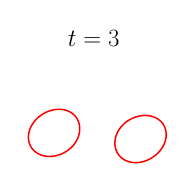 \begin{tikzpicture}[scale=0.36]

\begin{axis}[
  xmin = -6,
  xmax = 2,
  ymin = -2,
  ymax = 2,
  axis equal = true,
  hide axis,
  title = {\Huge$t=3$}
  ]

\addplot [mark=none,red,line width=1.5] table{
-2.586e+00 4.943e-01
-2.606e+00 5.815e-01
-2.636e+00 6.662e-01
-2.676e+00 7.476e-01
-2.727e+00 8.245e-01
-2.787e+00 8.958e-01
-2.857e+00 9.601e-01
-2.936e+00 1.016e+00
-3.022e+00 1.063e+00
-3.116e+00 1.1e+00
-3.215e+00 1.127e+00
-3.318e+00 1.143e+00
-3.423e+00 1.149e+00
-3.53e+00 1.144e+00
-3.637e+00 1.13e+00
-3.743e+00 1.105e+00
-3.847e+00 1.072e+00
-3.947e+00 1.031e+00
-4.044e+00 9.817e-01
-4.136e+00 9.254e-01
-4.223e+00 8.628e-01
-4.304e+00 7.945e-01
-4.378e+00 7.213e-01
-4.445e+00 6.437e-01
-4.504e+00 5.626e-01
-4.556e+00 4.785e-01
-4.599e+00 3.92e-01
-4.634e+00 3.037e-01
-4.661e+00 2.142e-01
-4.679e+00 1.241e-01
-4.687e+00 3.374e-02
-4.686e+00 -5.618e-02
-4.676e+00 -1.451e-01
-4.655e+00 -2.322e-01
-4.624e+00 -3.167e-01
-4.583e+00 -3.975e-01
-4.532e+00 -4.737e-01
-4.47e+00 -5.439e-01
-4.399e+00 -6.071e-01
-4.32e+00 -6.622e-01
-4.232e+00 -7.084e-01
-4.139e+00 -7.451e-01
-4.04e+00 -7.717e-01
-3.937e+00 -7.882e-01
-3.831e+00 -7.945e-01
-3.724e+00 -7.908e-01
-3.617e+00 -7.773e-01
-3.511e+00 -7.545e-01
-3.407e+00 -7.227e-01
-3.306e+00 -6.824e-01
-3.208e+00 -6.343e-01
-3.116e+00 -5.788e-01
-3.029e+00 -5.168e-01
-2.948e+00 -4.487e-01
-2.874e+00 -3.754e-01
-2.808e+00 -2.975e-01
-2.749e+00 -2.158e-01
-2.698e+00 -1.311e-01
-2.656e+00 -4.4e-02
-2.622e+00 4.48e-02
-2.597e+00 1.347e-01
-2.581e+00 2.251e-01
-2.574e+00 3.155e-01
-2.575e+00 4.054e-01
-2.586e+00 4.943e-01
};

\addplot [mark=none,red,line width=1.5] table{
9.755e-01 2.451e-01
9.549e-01 3.322e-01
9.241e-01 4.167e-01
8.83e-01 4.975e-01
8.316e-01 5.737e-01
7.701e-01 6.439e-01
6.992e-01 7.071e-01
6.196e-01 7.622e-01
5.324e-01 8.084e-01
4.387e-01 8.451e-01
3.397e-01 8.717e-01
2.369e-01 8.882e-01
1.314e-01 8.945e-01
2.451e-02 8.908e-01
-8.258e-02 8.773e-01
-1.887e-01 8.545e-01
-2.929e-01 8.227e-01
-3.942e-01 7.824e-01
-4.915e-01 7.343e-01
-5.841e-01 6.788e-01
-6.712e-01 6.168e-01
-7.52e-01 5.487e-01
-8.259e-01 4.754e-01
-8.925e-01 3.975e-01
-9.512e-01 3.158e-01
-1.002e+00 2.311e-01
-1.044e+00 1.44e-01
-1.078e+00 5.52e-02
-1.103e+00 -3.468e-02
-1.119e+00 -1.251e-01
-1.126e+00 -2.155e-01
-1.125e+00 -3.054e-01
-1.114e+00 -3.943e-01
-1.094e+00 -4.815e-01
-1.064e+00 -5.662e-01
-1.024e+00 -6.476e-01
-9.733e-01 -7.245e-01
-9.13e-01 -7.958e-01
-8.431e-01 -8.601e-01
-7.643e-01 -9.163e-01
-6.775e-01 -9.633e-01
-5.84e-01 -1.0e+00
-4.851e-01 -1.027e+00
-3.822e-01 -1.043e+00
-2.766e-01 -1.049e+00
-1.698e-01 -1.044e+00
-6.288e-02 -1.03e+00
4.3e-02 -1.006e+00
1.468e-01 -9.724e-01
2.475e-01 -9.309e-01
3.443e-01 -8.817e-01
4.364e-01 -8.254e-01
5.231e-01 -7.628e-01
6.037e-01 -6.945e-01
6.778e-01 -6.213e-01
7.447e-01 -5.437e-01
8.042e-01 -4.626e-01
8.558e-01 -3.784e-01
8.993e-01 -2.92e-01
9.345e-01 -2.037e-01
9.609e-01 -1.142e-01
9.786e-01 -2.407e-02
9.87e-01 6.626e-02
9.861e-01 1.562e-01
9.755e-01 2.451e-01
};

\end{axis}
\end{tikzpicture}

